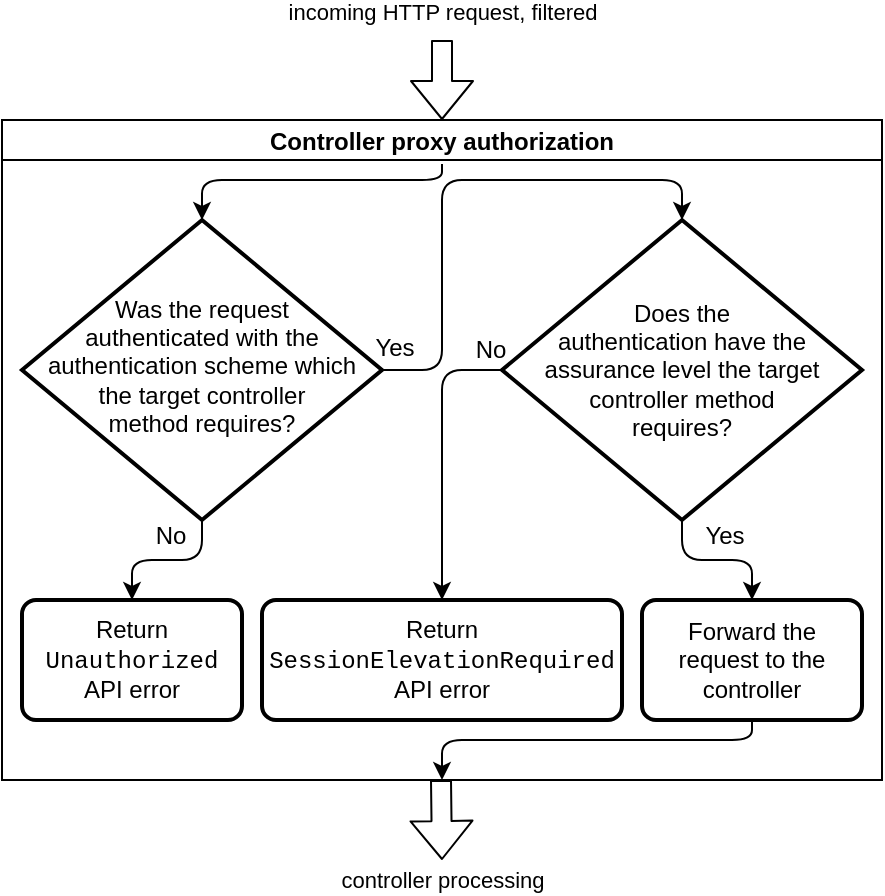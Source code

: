 <mxfile version="13.0.9">
    <diagram id="Sttl8mKHboSlKdve3zSI" name="Page-1">
        <mxGraphModel dx="625" dy="579" grid="1" gridSize="10" guides="1" tooltips="1" connect="1" arrows="1" fold="1" page="1" pageScale="1" pageWidth="827" pageHeight="1169" math="0" shadow="0">
            <root>
                <mxCell id="0"/>
                <mxCell id="1" parent="0"/>
                <mxCell id="26" value="" style="edgeStyle=orthogonalEdgeStyle;rounded=0;orthogonalLoop=1;jettySize=auto;html=1;" parent="1" target="25" edge="1">
                    <mxGeometry relative="1" as="geometry">
                        <mxPoint x="200" y="510" as="sourcePoint"/>
                    </mxGeometry>
                </mxCell>
                <mxCell id="18" value="" style="shape=flexArrow;endArrow=classic;html=1;entryX=0.5;entryY=0;entryDx=0;entryDy=0;" parent="1" edge="1">
                    <mxGeometry width="50" height="50" relative="1" as="geometry">
                        <mxPoint x="260" y="80" as="sourcePoint"/>
                        <mxPoint x="260" y="120" as="targetPoint"/>
                    </mxGeometry>
                </mxCell>
                <mxCell id="19" value="incoming HTTP request, filtered" style="edgeLabel;html=1;align=center;verticalAlign=middle;resizable=0;points=[];" parent="18" vertex="1" connectable="0">
                    <mxGeometry x="-0.6" y="1" relative="1" as="geometry">
                        <mxPoint x="-1" y="-22" as="offset"/>
                    </mxGeometry>
                </mxCell>
                <mxCell id="39" value="" style="shape=flexArrow;endArrow=classic;html=1;" parent="1" edge="1">
                    <mxGeometry width="50" height="50" relative="1" as="geometry">
                        <mxPoint x="259.5" y="450" as="sourcePoint"/>
                        <mxPoint x="260" y="490" as="targetPoint"/>
                    </mxGeometry>
                </mxCell>
                <mxCell id="40" value="controller processing" style="edgeLabel;html=1;align=center;verticalAlign=middle;resizable=0;points=[];" parent="39" vertex="1" connectable="0">
                    <mxGeometry x="-0.6" y="1" relative="1" as="geometry">
                        <mxPoint x="-0.6" y="42.01" as="offset"/>
                    </mxGeometry>
                </mxCell>
                <mxCell id="41" value="Controller proxy authorization" style="swimlane;startSize=20;" parent="1" vertex="1">
                    <mxGeometry x="40" y="120" width="440" height="330" as="geometry"/>
                </mxCell>
                <mxCell id="76" style="edgeStyle=orthogonalEdgeStyle;rounded=1;orthogonalLoop=1;jettySize=auto;html=1;exitX=0.5;exitY=1;exitDx=0;exitDy=0;exitPerimeter=0;entryX=0.5;entryY=0;entryDx=0;entryDy=0;" edge="1" parent="41" source="42" target="44">
                    <mxGeometry relative="1" as="geometry">
                        <Array as="points">
                            <mxPoint x="100" y="220"/>
                            <mxPoint x="65" y="220"/>
                        </Array>
                    </mxGeometry>
                </mxCell>
                <mxCell id="77" style="edgeStyle=orthogonalEdgeStyle;rounded=1;orthogonalLoop=1;jettySize=auto;html=1;exitX=1;exitY=0.5;exitDx=0;exitDy=0;exitPerimeter=0;entryX=0.5;entryY=0;entryDx=0;entryDy=0;entryPerimeter=0;" edge="1" parent="41" source="42" target="63">
                    <mxGeometry relative="1" as="geometry">
                        <Array as="points">
                            <mxPoint x="220" y="125"/>
                            <mxPoint x="220" y="30"/>
                            <mxPoint x="340" y="30"/>
                        </Array>
                    </mxGeometry>
                </mxCell>
                <mxCell id="42" value="Was the request&lt;br&gt;authenticated with the authentication scheme which&lt;br&gt;the target controller&lt;br&gt;method requires?" style="strokeWidth=2;html=1;shape=mxgraph.flowchart.decision;whiteSpace=wrap;spacingBottom=5;spacingTop=0;spacingLeft=0;spacingRight=0;" parent="41" vertex="1">
                    <mxGeometry x="10" y="50" width="180" height="150" as="geometry"/>
                </mxCell>
                <mxCell id="43" value="" style="endArrow=classic;html=1;entryX=0.5;entryY=0;entryDx=0;entryDy=0;entryPerimeter=0;" parent="41" target="42" edge="1">
                    <mxGeometry width="50" height="50" relative="1" as="geometry">
                        <mxPoint x="220" y="22" as="sourcePoint"/>
                        <mxPoint x="520" y="20" as="targetPoint"/>
                        <Array as="points">
                            <mxPoint x="220" y="30"/>
                            <mxPoint x="100" y="30"/>
                        </Array>
                    </mxGeometry>
                </mxCell>
                <mxCell id="44" value="Return&lt;br&gt;&lt;font face=&quot;Courier New&quot;&gt;Unauthorized&lt;/font&gt;&lt;br&gt;API error" style="rounded=1;whiteSpace=wrap;html=1;absoluteArcSize=1;arcSize=14;strokeWidth=2;" parent="41" vertex="1">
                    <mxGeometry x="10" y="240" width="110" height="60" as="geometry"/>
                </mxCell>
                <mxCell id="62" value="No" style="text;html=1;align=center;verticalAlign=middle;resizable=0;points=[];autosize=1;" vertex="1" parent="41">
                    <mxGeometry x="69" y="198" width="30" height="20" as="geometry"/>
                </mxCell>
                <mxCell id="67" style="edgeStyle=orthogonalEdgeStyle;rounded=1;orthogonalLoop=1;jettySize=auto;html=1;exitX=0;exitY=0.5;exitDx=0;exitDy=0;exitPerimeter=0;entryX=0.5;entryY=0;entryDx=0;entryDy=0;" edge="1" parent="41" source="63" target="66">
                    <mxGeometry relative="1" as="geometry">
                        <Array as="points">
                            <mxPoint x="220" y="125"/>
                            <mxPoint x="220" y="240"/>
                        </Array>
                    </mxGeometry>
                </mxCell>
                <mxCell id="74" style="edgeStyle=orthogonalEdgeStyle;rounded=1;orthogonalLoop=1;jettySize=auto;html=1;exitX=0.5;exitY=1;exitDx=0;exitDy=0;exitPerimeter=0;entryX=0.5;entryY=0;entryDx=0;entryDy=0;" edge="1" parent="41" source="63" target="69">
                    <mxGeometry relative="1" as="geometry">
                        <Array as="points">
                            <mxPoint x="340" y="220"/>
                            <mxPoint x="375" y="220"/>
                        </Array>
                    </mxGeometry>
                </mxCell>
                <mxCell id="63" value="Does the&lt;br&gt;authentication have the&lt;br&gt;assurance level the target controller method&lt;br&gt;requires?" style="strokeWidth=2;html=1;shape=mxgraph.flowchart.decision;whiteSpace=wrap;spacingBottom=0;spacingTop=0;spacingLeft=0;spacingRight=0;" vertex="1" parent="41">
                    <mxGeometry x="250" y="50" width="180" height="150" as="geometry"/>
                </mxCell>
                <mxCell id="66" value="Return&lt;br&gt;&lt;font face=&quot;Courier New&quot;&gt;SessionElevationRequired&lt;/font&gt;&lt;br&gt;API error" style="rounded=1;whiteSpace=wrap;html=1;absoluteArcSize=1;arcSize=14;strokeWidth=2;" vertex="1" parent="41">
                    <mxGeometry x="130" y="240" width="180" height="60" as="geometry"/>
                </mxCell>
                <mxCell id="68" value="No" style="text;html=1;align=center;verticalAlign=middle;resizable=0;points=[];autosize=1;" vertex="1" parent="41">
                    <mxGeometry x="229" y="105" width="30" height="20" as="geometry"/>
                </mxCell>
                <mxCell id="81" style="edgeStyle=orthogonalEdgeStyle;rounded=1;orthogonalLoop=1;jettySize=auto;html=1;exitX=0.5;exitY=1;exitDx=0;exitDy=0;entryX=0.5;entryY=1;entryDx=0;entryDy=0;" edge="1" parent="41" source="69" target="41">
                    <mxGeometry relative="1" as="geometry">
                        <Array as="points">
                            <mxPoint x="375" y="310"/>
                            <mxPoint x="220" y="310"/>
                        </Array>
                    </mxGeometry>
                </mxCell>
                <mxCell id="69" value="Forward the request to the controller" style="rounded=1;whiteSpace=wrap;html=1;absoluteArcSize=1;arcSize=14;strokeWidth=2;spacing=3;" vertex="1" parent="41">
                    <mxGeometry x="320" y="240" width="110" height="60" as="geometry"/>
                </mxCell>
                <mxCell id="75" value="Yes" style="text;html=1;align=center;verticalAlign=middle;resizable=0;points=[];autosize=1;" vertex="1" parent="41">
                    <mxGeometry x="341" y="198" width="40" height="20" as="geometry"/>
                </mxCell>
                <mxCell id="78" value="Yes" style="text;html=1;align=center;verticalAlign=middle;resizable=0;points=[];autosize=1;" vertex="1" parent="41">
                    <mxGeometry x="176" y="104" width="40" height="20" as="geometry"/>
                </mxCell>
            </root>
        </mxGraphModel>
    </diagram>
</mxfile>
